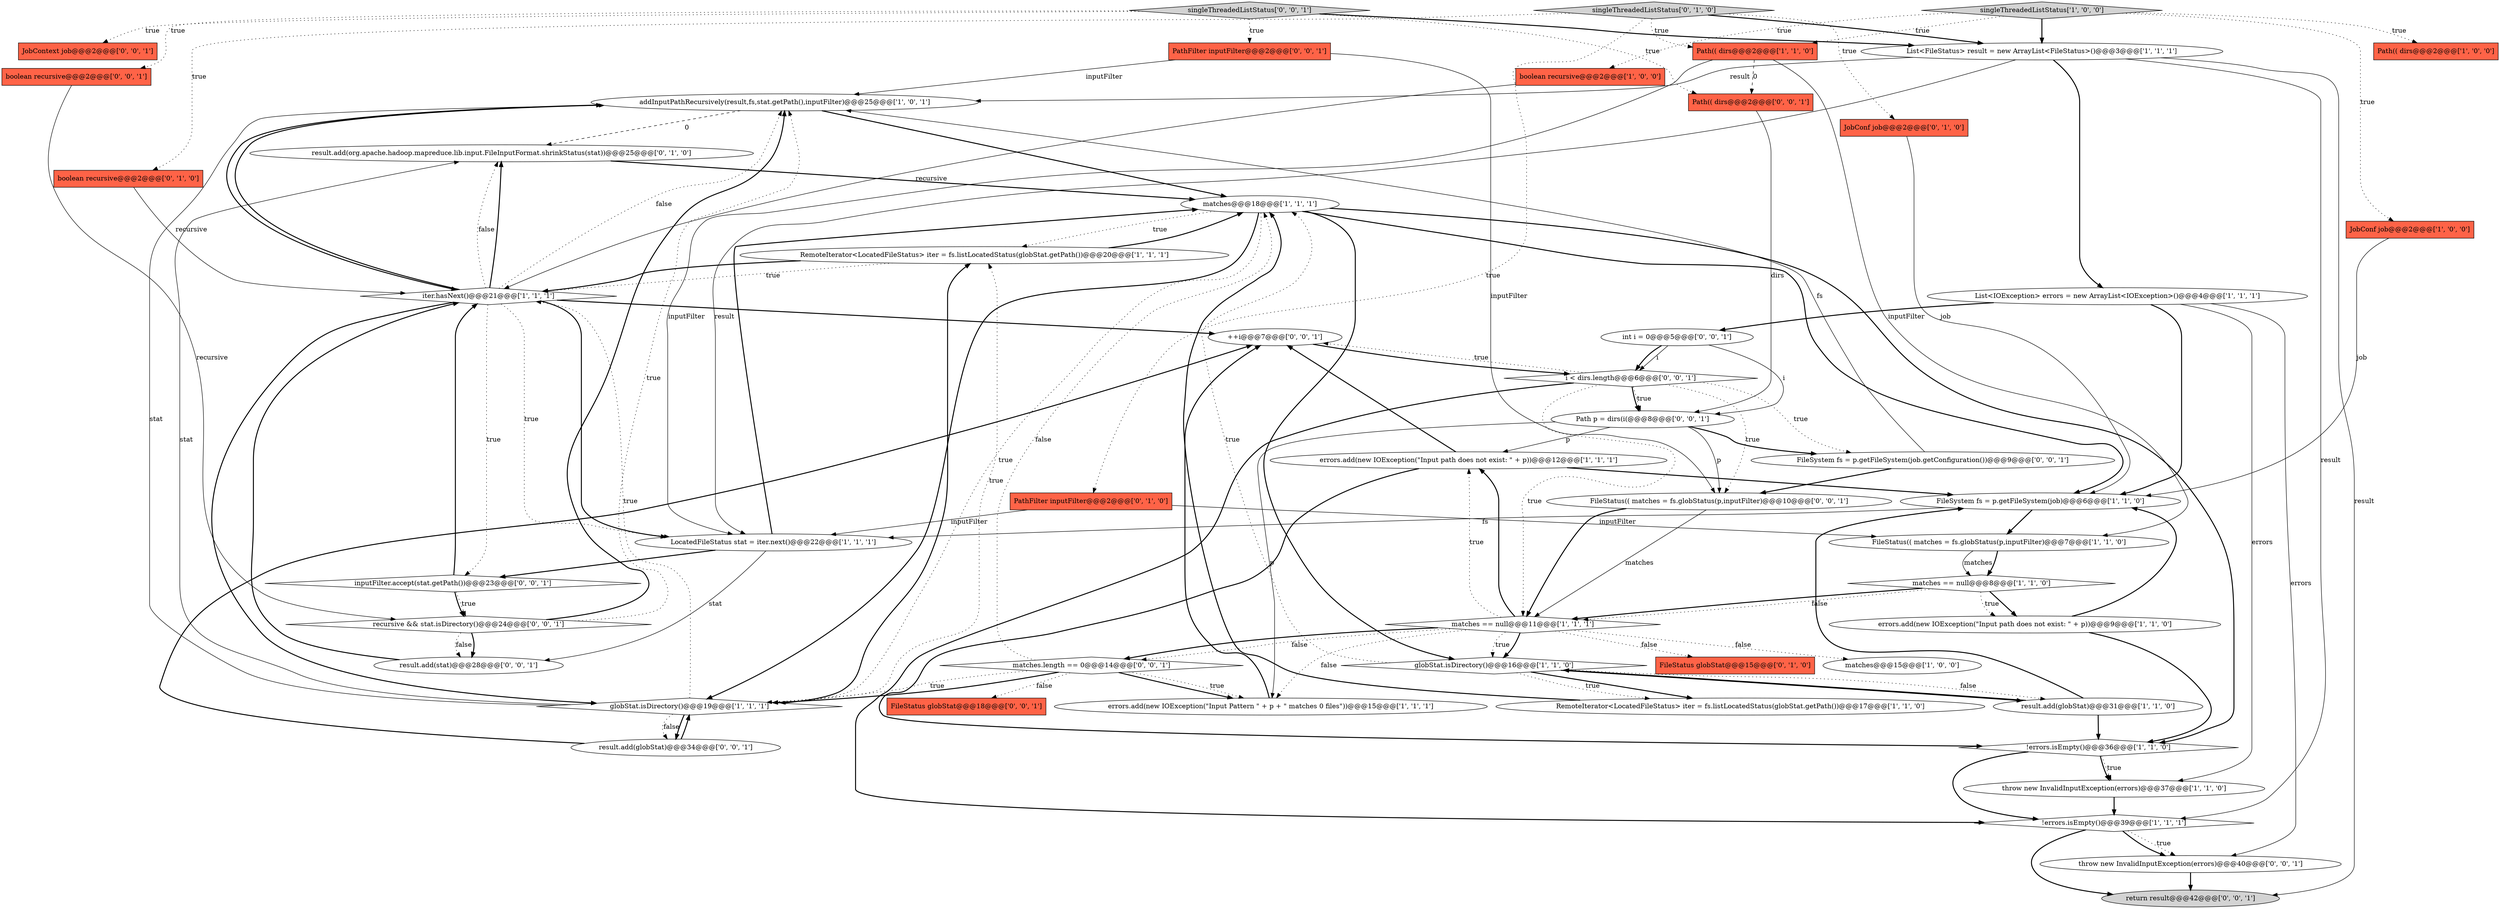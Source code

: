 digraph {
40 [style = filled, label = "JobContext job@@@2@@@['0', '0', '1']", fillcolor = tomato, shape = box image = "AAA0AAABBB3BBB"];
25 [style = filled, label = "!errors.isEmpty()@@@39@@@['1', '1', '1']", fillcolor = white, shape = diamond image = "AAA0AAABBB1BBB"];
45 [style = filled, label = "PathFilter inputFilter@@@2@@@['0', '0', '1']", fillcolor = tomato, shape = box image = "AAA0AAABBB3BBB"];
17 [style = filled, label = "List<IOException> errors = new ArrayList<IOException>()@@@4@@@['1', '1', '1']", fillcolor = white, shape = ellipse image = "AAA0AAABBB1BBB"];
3 [style = filled, label = "!errors.isEmpty()@@@36@@@['1', '1', '0']", fillcolor = white, shape = diamond image = "AAA0AAABBB1BBB"];
27 [style = filled, label = "FileStatus globStat@@@15@@@['0', '1', '0']", fillcolor = tomato, shape = box image = "AAA0AAABBB2BBB"];
29 [style = filled, label = "singleThreadedListStatus['0', '1', '0']", fillcolor = lightgray, shape = diamond image = "AAA0AAABBB2BBB"];
51 [style = filled, label = "matches.length == 0@@@14@@@['0', '0', '1']", fillcolor = white, shape = diamond image = "AAA0AAABBB3BBB"];
49 [style = filled, label = "Path p = dirs(i(@@@8@@@['0', '0', '1']", fillcolor = white, shape = ellipse image = "AAA0AAABBB3BBB"];
12 [style = filled, label = "errors.add(new IOException(\"Input path does not exist: \" + p))@@@12@@@['1', '1', '1']", fillcolor = white, shape = ellipse image = "AAA0AAABBB1BBB"];
18 [style = filled, label = "result.add(globStat)@@@31@@@['1', '1', '0']", fillcolor = white, shape = ellipse image = "AAA0AAABBB1BBB"];
13 [style = filled, label = "matches@@@15@@@['1', '0', '0']", fillcolor = white, shape = ellipse image = "AAA0AAABBB1BBB"];
47 [style = filled, label = "result.add(globStat)@@@34@@@['0', '0', '1']", fillcolor = white, shape = ellipse image = "AAA0AAABBB3BBB"];
11 [style = filled, label = "RemoteIterator<LocatedFileStatus> iter = fs.listLocatedStatus(globStat.getPath())@@@20@@@['1', '1', '1']", fillcolor = white, shape = ellipse image = "AAA0AAABBB1BBB"];
38 [style = filled, label = "throw new InvalidInputException(errors)@@@40@@@['0', '0', '1']", fillcolor = white, shape = ellipse image = "AAA0AAABBB3BBB"];
31 [style = filled, label = "JobConf job@@@2@@@['0', '1', '0']", fillcolor = tomato, shape = box image = "AAA0AAABBB2BBB"];
41 [style = filled, label = "recursive && stat.isDirectory()@@@24@@@['0', '0', '1']", fillcolor = white, shape = diamond image = "AAA0AAABBB3BBB"];
43 [style = filled, label = "int i = 0@@@5@@@['0', '0', '1']", fillcolor = white, shape = ellipse image = "AAA0AAABBB3BBB"];
30 [style = filled, label = "result.add(org.apache.hadoop.mapreduce.lib.input.FileInputFormat.shrinkStatus(stat))@@@25@@@['0', '1', '0']", fillcolor = white, shape = ellipse image = "AAA1AAABBB2BBB"];
19 [style = filled, label = "throw new InvalidInputException(errors)@@@37@@@['1', '1', '0']", fillcolor = white, shape = ellipse image = "AAA0AAABBB1BBB"];
26 [style = filled, label = "Path(( dirs@@@2@@@['1', '1', '0']", fillcolor = tomato, shape = box image = "AAA0AAABBB1BBB"];
28 [style = filled, label = "boolean recursive@@@2@@@['0', '1', '0']", fillcolor = tomato, shape = box image = "AAA0AAABBB2BBB"];
16 [style = filled, label = "LocatedFileStatus stat = iter.next()@@@22@@@['1', '1', '1']", fillcolor = white, shape = ellipse image = "AAA0AAABBB1BBB"];
42 [style = filled, label = "FileStatus globStat@@@18@@@['0', '0', '1']", fillcolor = tomato, shape = box image = "AAA0AAABBB3BBB"];
44 [style = filled, label = "boolean recursive@@@2@@@['0', '0', '1']", fillcolor = tomato, shape = box image = "AAA0AAABBB3BBB"];
0 [style = filled, label = "globStat.isDirectory()@@@16@@@['1', '1', '0']", fillcolor = white, shape = diamond image = "AAA0AAABBB1BBB"];
8 [style = filled, label = "FileStatus(( matches = fs.globStatus(p,inputFilter)@@@7@@@['1', '1', '0']", fillcolor = white, shape = ellipse image = "AAA0AAABBB1BBB"];
10 [style = filled, label = "boolean recursive@@@2@@@['1', '0', '0']", fillcolor = tomato, shape = box image = "AAA0AAABBB1BBB"];
22 [style = filled, label = "RemoteIterator<LocatedFileStatus> iter = fs.listLocatedStatus(globStat.getPath())@@@17@@@['1', '1', '0']", fillcolor = white, shape = ellipse image = "AAA0AAABBB1BBB"];
5 [style = filled, label = "addInputPathRecursively(result,fs,stat.getPath(),inputFilter)@@@25@@@['1', '0', '1']", fillcolor = white, shape = ellipse image = "AAA0AAABBB1BBB"];
36 [style = filled, label = "FileStatus(( matches = fs.globStatus(p,inputFilter)@@@10@@@['0', '0', '1']", fillcolor = white, shape = ellipse image = "AAA0AAABBB3BBB"];
35 [style = filled, label = "++i@@@7@@@['0', '0', '1']", fillcolor = white, shape = ellipse image = "AAA0AAABBB3BBB"];
24 [style = filled, label = "errors.add(new IOException(\"Input Pattern \" + p + \" matches 0 files\"))@@@15@@@['1', '1', '1']", fillcolor = white, shape = ellipse image = "AAA0AAABBB1BBB"];
23 [style = filled, label = "globStat.isDirectory()@@@19@@@['1', '1', '1']", fillcolor = white, shape = diamond image = "AAA0AAABBB1BBB"];
9 [style = filled, label = "JobConf job@@@2@@@['1', '0', '0']", fillcolor = tomato, shape = box image = "AAA0AAABBB1BBB"];
33 [style = filled, label = "return result@@@42@@@['0', '0', '1']", fillcolor = lightgray, shape = ellipse image = "AAA0AAABBB3BBB"];
34 [style = filled, label = "singleThreadedListStatus['0', '0', '1']", fillcolor = lightgray, shape = diamond image = "AAA0AAABBB3BBB"];
20 [style = filled, label = "errors.add(new IOException(\"Input path does not exist: \" + p))@@@9@@@['1', '1', '0']", fillcolor = white, shape = ellipse image = "AAA0AAABBB1BBB"];
39 [style = filled, label = "i < dirs.length@@@6@@@['0', '0', '1']", fillcolor = white, shape = diamond image = "AAA0AAABBB3BBB"];
2 [style = filled, label = "matches == null@@@11@@@['1', '1', '1']", fillcolor = white, shape = diamond image = "AAA0AAABBB1BBB"];
32 [style = filled, label = "PathFilter inputFilter@@@2@@@['0', '1', '0']", fillcolor = tomato, shape = box image = "AAA0AAABBB2BBB"];
4 [style = filled, label = "matches == null@@@8@@@['1', '1', '0']", fillcolor = white, shape = diamond image = "AAA0AAABBB1BBB"];
1 [style = filled, label = "Path(( dirs@@@2@@@['1', '0', '0']", fillcolor = tomato, shape = box image = "AAA0AAABBB1BBB"];
7 [style = filled, label = "List<FileStatus> result = new ArrayList<FileStatus>()@@@3@@@['1', '1', '1']", fillcolor = white, shape = ellipse image = "AAA0AAABBB1BBB"];
15 [style = filled, label = "iter.hasNext()@@@21@@@['1', '1', '1']", fillcolor = white, shape = diamond image = "AAA0AAABBB1BBB"];
37 [style = filled, label = "inputFilter.accept(stat.getPath())@@@23@@@['0', '0', '1']", fillcolor = white, shape = diamond image = "AAA0AAABBB3BBB"];
50 [style = filled, label = "Path(( dirs@@@2@@@['0', '0', '1']", fillcolor = tomato, shape = box image = "AAA0AAABBB3BBB"];
21 [style = filled, label = "matches@@@18@@@['1', '1', '1']", fillcolor = white, shape = ellipse image = "AAA0AAABBB1BBB"];
14 [style = filled, label = "FileSystem fs = p.getFileSystem(job)@@@6@@@['1', '1', '0']", fillcolor = white, shape = ellipse image = "AAA0AAABBB1BBB"];
6 [style = filled, label = "singleThreadedListStatus['1', '0', '0']", fillcolor = lightgray, shape = diamond image = "AAA0AAABBB1BBB"];
46 [style = filled, label = "result.add(stat)@@@28@@@['0', '0', '1']", fillcolor = white, shape = ellipse image = "AAA0AAABBB3BBB"];
48 [style = filled, label = "FileSystem fs = p.getFileSystem(job.getConfiguration())@@@9@@@['0', '0', '1']", fillcolor = white, shape = ellipse image = "AAA0AAABBB3BBB"];
10->15 [style = solid, label="recursive"];
48->36 [style = bold, label=""];
21->3 [style = bold, label=""];
29->32 [style = dotted, label="true"];
51->21 [style = dotted, label="false"];
39->48 [style = dotted, label="true"];
51->23 [style = dotted, label="true"];
34->40 [style = dotted, label="true"];
30->21 [style = bold, label=""];
23->30 [style = solid, label="stat"];
36->2 [style = bold, label=""];
43->39 [style = solid, label="i"];
7->25 [style = solid, label="result"];
44->41 [style = solid, label="recursive"];
17->14 [style = bold, label=""];
32->16 [style = solid, label="inputFilter"];
43->39 [style = bold, label=""];
4->2 [style = bold, label=""];
15->37 [style = dotted, label="true"];
0->21 [style = dotted, label="true"];
41->5 [style = dotted, label="true"];
2->51 [style = dotted, label="false"];
39->49 [style = dotted, label="true"];
39->36 [style = dotted, label="true"];
6->10 [style = dotted, label="true"];
45->5 [style = solid, label="inputFilter"];
26->8 [style = solid, label="inputFilter"];
12->35 [style = bold, label=""];
3->25 [style = bold, label=""];
14->8 [style = bold, label=""];
15->16 [style = bold, label=""];
29->31 [style = dotted, label="true"];
23->11 [style = dotted, label="true"];
23->47 [style = bold, label=""];
21->11 [style = dotted, label="true"];
34->45 [style = dotted, label="true"];
45->36 [style = solid, label="inputFilter"];
51->42 [style = dotted, label="false"];
29->28 [style = dotted, label="true"];
49->24 [style = solid, label="p"];
41->46 [style = bold, label=""];
2->51 [style = bold, label=""];
50->49 [style = solid, label="dirs"];
24->35 [style = bold, label=""];
28->15 [style = solid, label="recursive"];
0->22 [style = bold, label=""];
49->36 [style = solid, label="p"];
12->14 [style = bold, label=""];
7->33 [style = solid, label="result"];
15->23 [style = bold, label=""];
25->33 [style = bold, label=""];
51->23 [style = bold, label=""];
51->24 [style = bold, label=""];
7->5 [style = solid, label="result"];
37->41 [style = dotted, label="true"];
41->46 [style = dotted, label="false"];
47->23 [style = bold, label=""];
36->2 [style = solid, label="matches"];
15->5 [style = bold, label=""];
2->12 [style = dotted, label="true"];
29->7 [style = bold, label=""];
0->18 [style = dotted, label="false"];
8->4 [style = solid, label="matches"];
38->33 [style = bold, label=""];
22->21 [style = bold, label=""];
2->13 [style = dotted, label="false"];
23->47 [style = dotted, label="false"];
41->5 [style = bold, label=""];
34->44 [style = dotted, label="true"];
26->16 [style = solid, label="inputFilter"];
26->50 [style = dashed, label="0"];
15->30 [style = bold, label=""];
37->41 [style = bold, label=""];
21->14 [style = bold, label=""];
20->3 [style = bold, label=""];
39->49 [style = bold, label=""];
0->22 [style = dotted, label="true"];
2->24 [style = dotted, label="false"];
16->46 [style = solid, label="stat"];
34->7 [style = bold, label=""];
3->19 [style = dotted, label="true"];
7->16 [style = solid, label="result"];
16->37 [style = bold, label=""];
6->26 [style = dotted, label="true"];
6->1 [style = dotted, label="true"];
49->12 [style = solid, label="p"];
23->15 [style = dotted, label="true"];
21->23 [style = dotted, label="true"];
11->15 [style = bold, label=""];
29->26 [style = dotted, label="true"];
47->35 [style = bold, label=""];
19->25 [style = bold, label=""];
17->19 [style = solid, label="errors"];
5->21 [style = bold, label=""];
15->35 [style = bold, label=""];
2->27 [style = dotted, label="false"];
12->3 [style = bold, label=""];
51->24 [style = dotted, label="true"];
25->38 [style = dotted, label="true"];
14->16 [style = solid, label="fs"];
3->19 [style = bold, label=""];
34->50 [style = dotted, label="true"];
17->38 [style = solid, label="errors"];
11->15 [style = dotted, label="true"];
23->5 [style = solid, label="stat"];
7->17 [style = bold, label=""];
6->9 [style = dotted, label="true"];
15->16 [style = dotted, label="true"];
15->30 [style = dotted, label="false"];
5->30 [style = dashed, label="0"];
2->0 [style = bold, label=""];
49->48 [style = bold, label=""];
39->35 [style = dotted, label="true"];
37->15 [style = bold, label=""];
18->14 [style = bold, label=""];
21->0 [style = bold, label=""];
39->25 [style = bold, label=""];
31->14 [style = solid, label="job"];
4->20 [style = dotted, label="true"];
18->3 [style = bold, label=""];
11->21 [style = bold, label=""];
8->4 [style = bold, label=""];
15->5 [style = dotted, label="false"];
17->43 [style = bold, label=""];
4->2 [style = dotted, label="false"];
32->8 [style = solid, label="inputFilter"];
25->38 [style = bold, label=""];
23->11 [style = bold, label=""];
35->39 [style = bold, label=""];
4->20 [style = bold, label=""];
9->14 [style = solid, label="job"];
39->2 [style = dotted, label="true"];
16->21 [style = bold, label=""];
46->15 [style = bold, label=""];
48->5 [style = solid, label="fs"];
43->49 [style = solid, label="i"];
2->0 [style = dotted, label="true"];
6->7 [style = bold, label=""];
21->23 [style = bold, label=""];
20->14 [style = bold, label=""];
0->18 [style = bold, label=""];
2->12 [style = bold, label=""];
5->15 [style = bold, label=""];
18->0 [style = bold, label=""];
}
